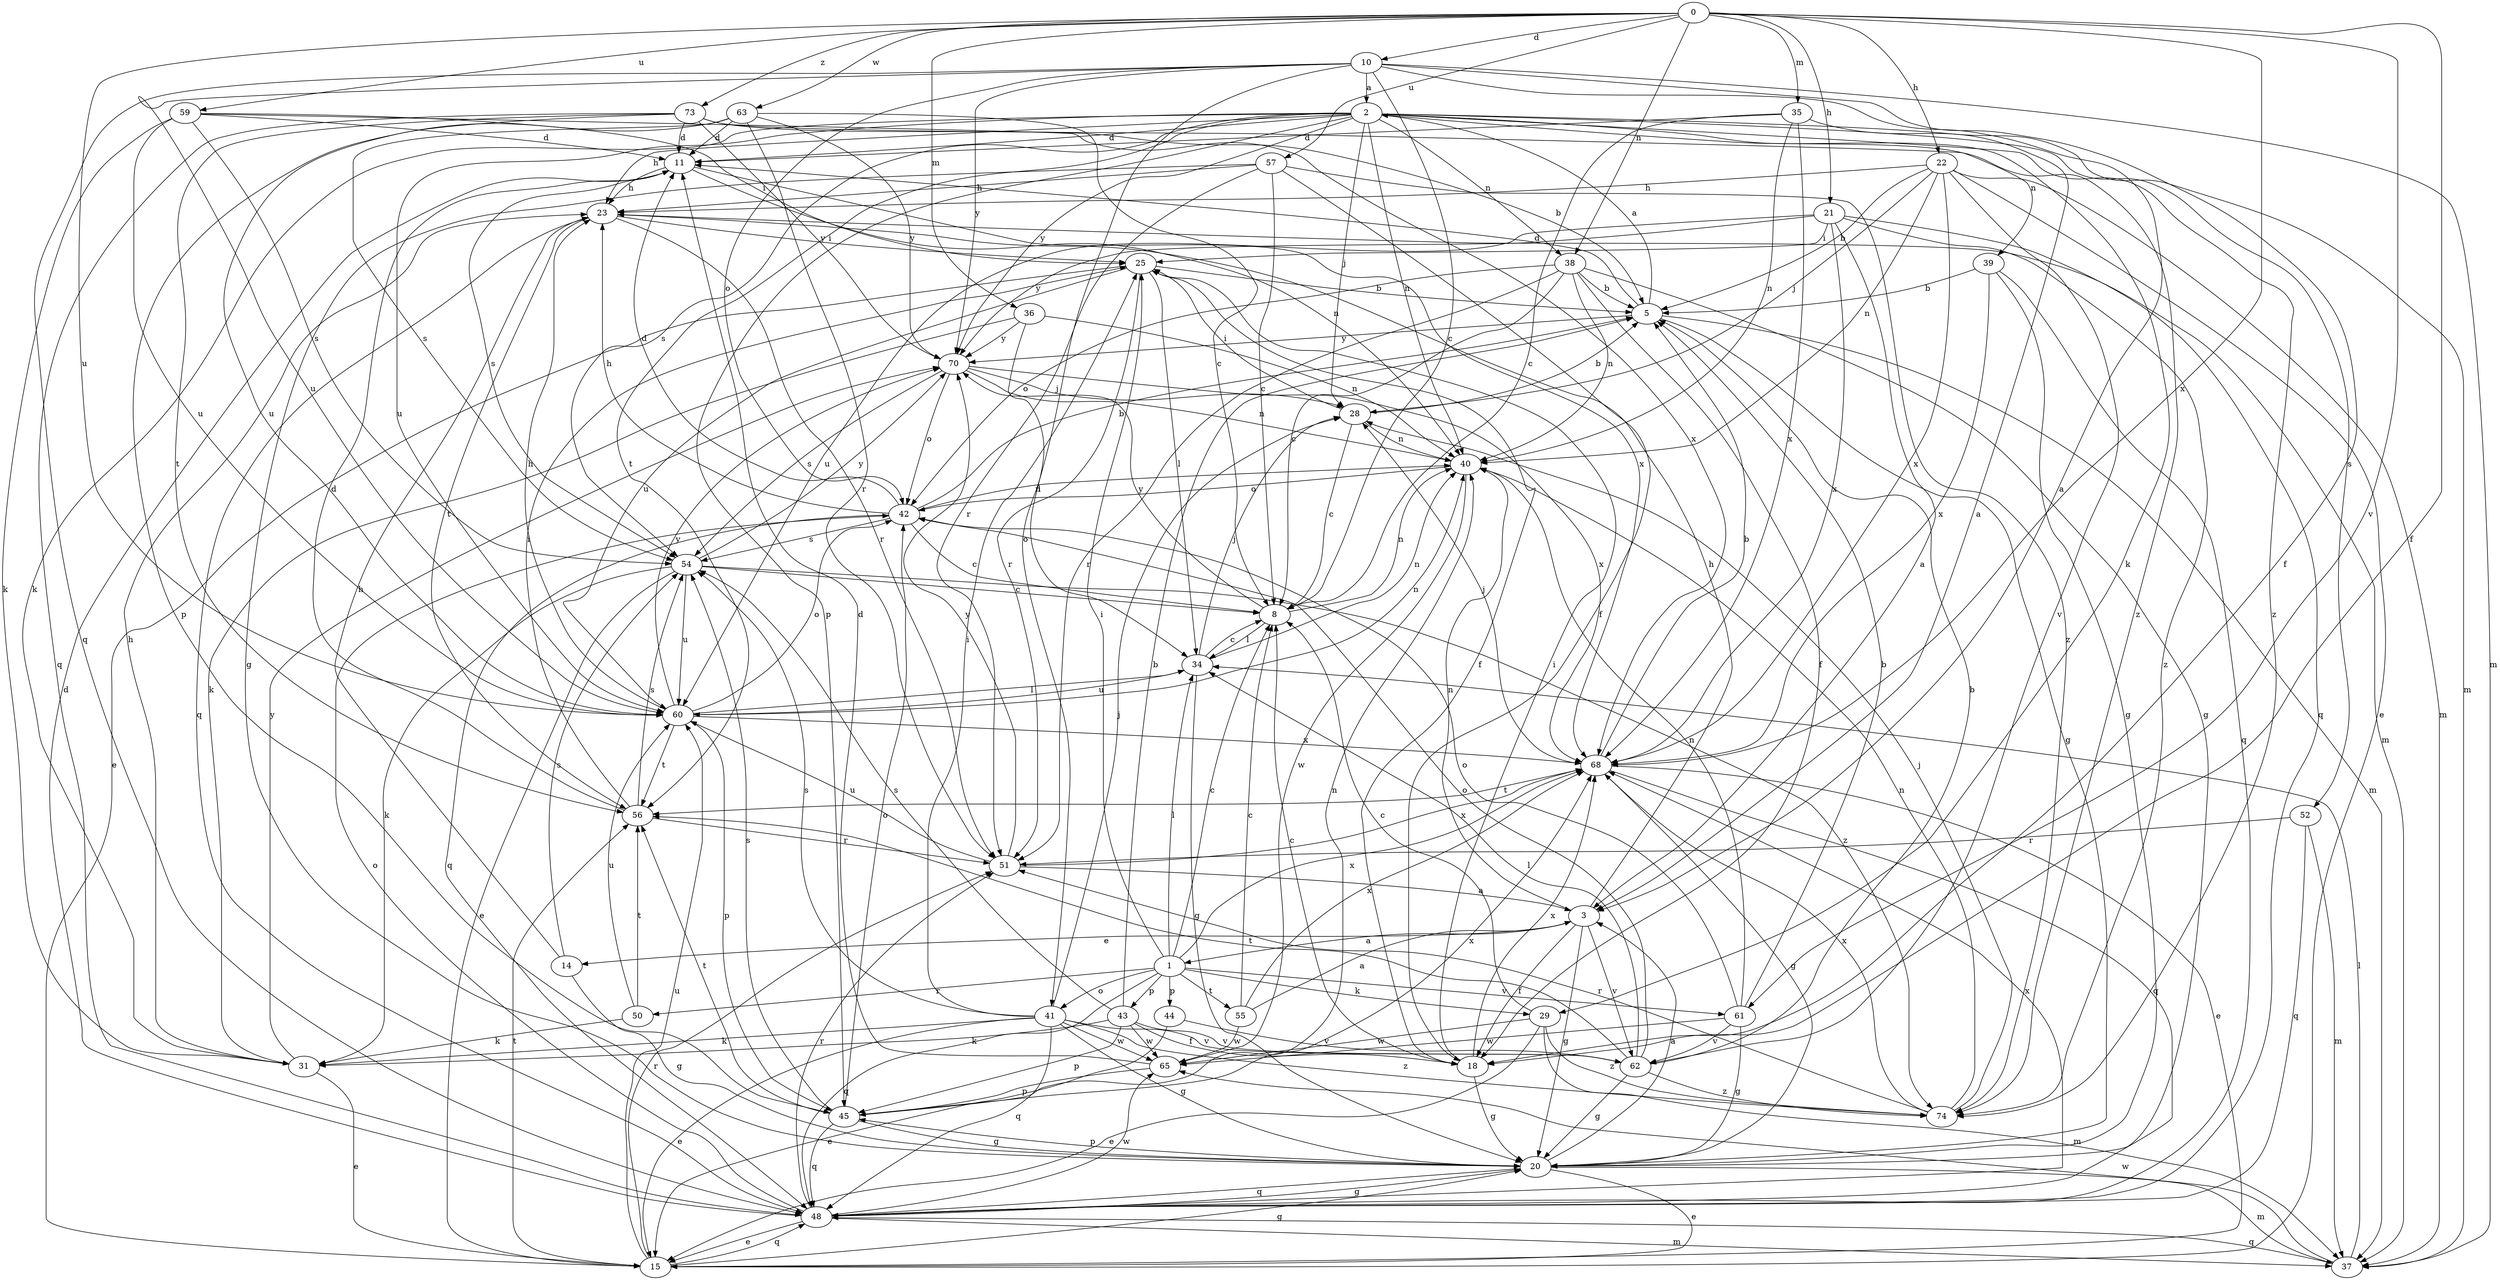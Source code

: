 strict digraph  {
0;
1;
2;
3;
5;
8;
10;
11;
14;
15;
18;
20;
21;
22;
23;
25;
28;
29;
31;
34;
35;
36;
37;
38;
39;
40;
41;
42;
43;
44;
45;
48;
50;
51;
52;
54;
55;
56;
57;
59;
60;
61;
62;
63;
65;
68;
70;
73;
74;
0 -> 10  [label=d];
0 -> 18  [label=f];
0 -> 21  [label=h];
0 -> 22  [label=h];
0 -> 35  [label=m];
0 -> 36  [label=m];
0 -> 38  [label=n];
0 -> 57  [label=u];
0 -> 59  [label=u];
0 -> 60  [label=u];
0 -> 61  [label=v];
0 -> 63  [label=w];
0 -> 68  [label=x];
0 -> 73  [label=z];
1 -> 8  [label=c];
1 -> 25  [label=i];
1 -> 29  [label=k];
1 -> 34  [label=l];
1 -> 41  [label=o];
1 -> 43  [label=p];
1 -> 44  [label=p];
1 -> 48  [label=q];
1 -> 50  [label=r];
1 -> 55  [label=t];
1 -> 61  [label=v];
1 -> 68  [label=x];
2 -> 11  [label=d];
2 -> 23  [label=h];
2 -> 28  [label=j];
2 -> 29  [label=k];
2 -> 31  [label=k];
2 -> 37  [label=m];
2 -> 38  [label=n];
2 -> 39  [label=n];
2 -> 40  [label=n];
2 -> 45  [label=p];
2 -> 52  [label=s];
2 -> 54  [label=s];
2 -> 56  [label=t];
2 -> 60  [label=u];
2 -> 70  [label=y];
2 -> 74  [label=z];
3 -> 1  [label=a];
3 -> 14  [label=e];
3 -> 18  [label=f];
3 -> 20  [label=g];
3 -> 23  [label=h];
3 -> 40  [label=n];
3 -> 62  [label=v];
5 -> 2  [label=a];
5 -> 11  [label=d];
5 -> 20  [label=g];
5 -> 37  [label=m];
5 -> 70  [label=y];
8 -> 34  [label=l];
8 -> 40  [label=n];
8 -> 70  [label=y];
10 -> 2  [label=a];
10 -> 3  [label=a];
10 -> 8  [label=c];
10 -> 18  [label=f];
10 -> 37  [label=m];
10 -> 41  [label=o];
10 -> 42  [label=o];
10 -> 48  [label=q];
10 -> 60  [label=u];
10 -> 70  [label=y];
11 -> 23  [label=h];
11 -> 40  [label=n];
11 -> 54  [label=s];
11 -> 68  [label=x];
14 -> 20  [label=g];
14 -> 23  [label=h];
14 -> 54  [label=s];
15 -> 20  [label=g];
15 -> 48  [label=q];
15 -> 51  [label=r];
15 -> 56  [label=t];
15 -> 60  [label=u];
18 -> 8  [label=c];
18 -> 20  [label=g];
18 -> 25  [label=i];
18 -> 68  [label=x];
20 -> 3  [label=a];
20 -> 15  [label=e];
20 -> 37  [label=m];
20 -> 45  [label=p];
20 -> 48  [label=q];
21 -> 3  [label=a];
21 -> 25  [label=i];
21 -> 48  [label=q];
21 -> 60  [label=u];
21 -> 68  [label=x];
21 -> 70  [label=y];
21 -> 74  [label=z];
22 -> 5  [label=b];
22 -> 15  [label=e];
22 -> 23  [label=h];
22 -> 28  [label=j];
22 -> 37  [label=m];
22 -> 40  [label=n];
22 -> 62  [label=v];
22 -> 68  [label=x];
23 -> 25  [label=i];
23 -> 37  [label=m];
23 -> 48  [label=q];
23 -> 51  [label=r];
23 -> 56  [label=t];
25 -> 5  [label=b];
25 -> 15  [label=e];
25 -> 18  [label=f];
25 -> 34  [label=l];
25 -> 51  [label=r];
25 -> 60  [label=u];
28 -> 5  [label=b];
28 -> 8  [label=c];
28 -> 25  [label=i];
28 -> 40  [label=n];
29 -> 8  [label=c];
29 -> 15  [label=e];
29 -> 37  [label=m];
29 -> 65  [label=w];
29 -> 74  [label=z];
31 -> 15  [label=e];
31 -> 23  [label=h];
31 -> 70  [label=y];
34 -> 8  [label=c];
34 -> 20  [label=g];
34 -> 28  [label=j];
34 -> 40  [label=n];
34 -> 60  [label=u];
35 -> 3  [label=a];
35 -> 8  [label=c];
35 -> 11  [label=d];
35 -> 40  [label=n];
35 -> 68  [label=x];
36 -> 31  [label=k];
36 -> 34  [label=l];
36 -> 40  [label=n];
36 -> 70  [label=y];
37 -> 34  [label=l];
37 -> 48  [label=q];
37 -> 65  [label=w];
38 -> 5  [label=b];
38 -> 8  [label=c];
38 -> 18  [label=f];
38 -> 20  [label=g];
38 -> 40  [label=n];
38 -> 42  [label=o];
38 -> 51  [label=r];
39 -> 5  [label=b];
39 -> 20  [label=g];
39 -> 48  [label=q];
39 -> 68  [label=x];
40 -> 42  [label=o];
40 -> 65  [label=w];
41 -> 15  [label=e];
41 -> 20  [label=g];
41 -> 25  [label=i];
41 -> 28  [label=j];
41 -> 31  [label=k];
41 -> 48  [label=q];
41 -> 54  [label=s];
41 -> 62  [label=v];
41 -> 65  [label=w];
41 -> 74  [label=z];
42 -> 5  [label=b];
42 -> 8  [label=c];
42 -> 11  [label=d];
42 -> 23  [label=h];
42 -> 40  [label=n];
42 -> 48  [label=q];
42 -> 54  [label=s];
43 -> 5  [label=b];
43 -> 18  [label=f];
43 -> 31  [label=k];
43 -> 45  [label=p];
43 -> 54  [label=s];
43 -> 62  [label=v];
43 -> 65  [label=w];
44 -> 15  [label=e];
44 -> 62  [label=v];
45 -> 20  [label=g];
45 -> 40  [label=n];
45 -> 42  [label=o];
45 -> 48  [label=q];
45 -> 54  [label=s];
45 -> 56  [label=t];
45 -> 68  [label=x];
48 -> 11  [label=d];
48 -> 15  [label=e];
48 -> 20  [label=g];
48 -> 37  [label=m];
48 -> 42  [label=o];
48 -> 51  [label=r];
48 -> 65  [label=w];
48 -> 68  [label=x];
50 -> 31  [label=k];
50 -> 56  [label=t];
50 -> 60  [label=u];
51 -> 3  [label=a];
51 -> 60  [label=u];
51 -> 68  [label=x];
51 -> 70  [label=y];
52 -> 37  [label=m];
52 -> 48  [label=q];
52 -> 51  [label=r];
54 -> 8  [label=c];
54 -> 15  [label=e];
54 -> 31  [label=k];
54 -> 60  [label=u];
54 -> 70  [label=y];
54 -> 74  [label=z];
55 -> 3  [label=a];
55 -> 8  [label=c];
55 -> 65  [label=w];
55 -> 68  [label=x];
56 -> 11  [label=d];
56 -> 25  [label=i];
56 -> 51  [label=r];
56 -> 54  [label=s];
57 -> 8  [label=c];
57 -> 18  [label=f];
57 -> 20  [label=g];
57 -> 23  [label=h];
57 -> 51  [label=r];
57 -> 74  [label=z];
59 -> 11  [label=d];
59 -> 25  [label=i];
59 -> 31  [label=k];
59 -> 54  [label=s];
59 -> 60  [label=u];
59 -> 68  [label=x];
60 -> 23  [label=h];
60 -> 34  [label=l];
60 -> 40  [label=n];
60 -> 42  [label=o];
60 -> 45  [label=p];
60 -> 56  [label=t];
60 -> 68  [label=x];
60 -> 70  [label=y];
61 -> 5  [label=b];
61 -> 20  [label=g];
61 -> 40  [label=n];
61 -> 42  [label=o];
61 -> 62  [label=v];
61 -> 65  [label=w];
62 -> 5  [label=b];
62 -> 20  [label=g];
62 -> 34  [label=l];
62 -> 42  [label=o];
62 -> 56  [label=t];
62 -> 74  [label=z];
63 -> 8  [label=c];
63 -> 11  [label=d];
63 -> 45  [label=p];
63 -> 51  [label=r];
63 -> 54  [label=s];
63 -> 70  [label=y];
65 -> 11  [label=d];
65 -> 45  [label=p];
68 -> 5  [label=b];
68 -> 15  [label=e];
68 -> 20  [label=g];
68 -> 28  [label=j];
68 -> 48  [label=q];
68 -> 56  [label=t];
70 -> 28  [label=j];
70 -> 40  [label=n];
70 -> 42  [label=o];
70 -> 54  [label=s];
70 -> 68  [label=x];
73 -> 5  [label=b];
73 -> 11  [label=d];
73 -> 48  [label=q];
73 -> 56  [label=t];
73 -> 60  [label=u];
73 -> 70  [label=y];
73 -> 74  [label=z];
74 -> 28  [label=j];
74 -> 40  [label=n];
74 -> 51  [label=r];
74 -> 68  [label=x];
}

